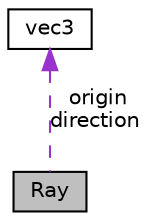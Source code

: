 digraph "Ray"
{
  edge [fontname="Helvetica",fontsize="10",labelfontname="Helvetica",labelfontsize="10"];
  node [fontname="Helvetica",fontsize="10",shape=record];
  Node1 [label="Ray",height=0.2,width=0.4,color="black", fillcolor="grey75", style="filled", fontcolor="black"];
  Node2 -> Node1 [dir="back",color="darkorchid3",fontsize="10",style="dashed",label=" origin\ndirection" ];
  Node2 [label="vec3",height=0.2,width=0.4,color="black", fillcolor="white", style="filled",URL="$classvec3.html"];
}
